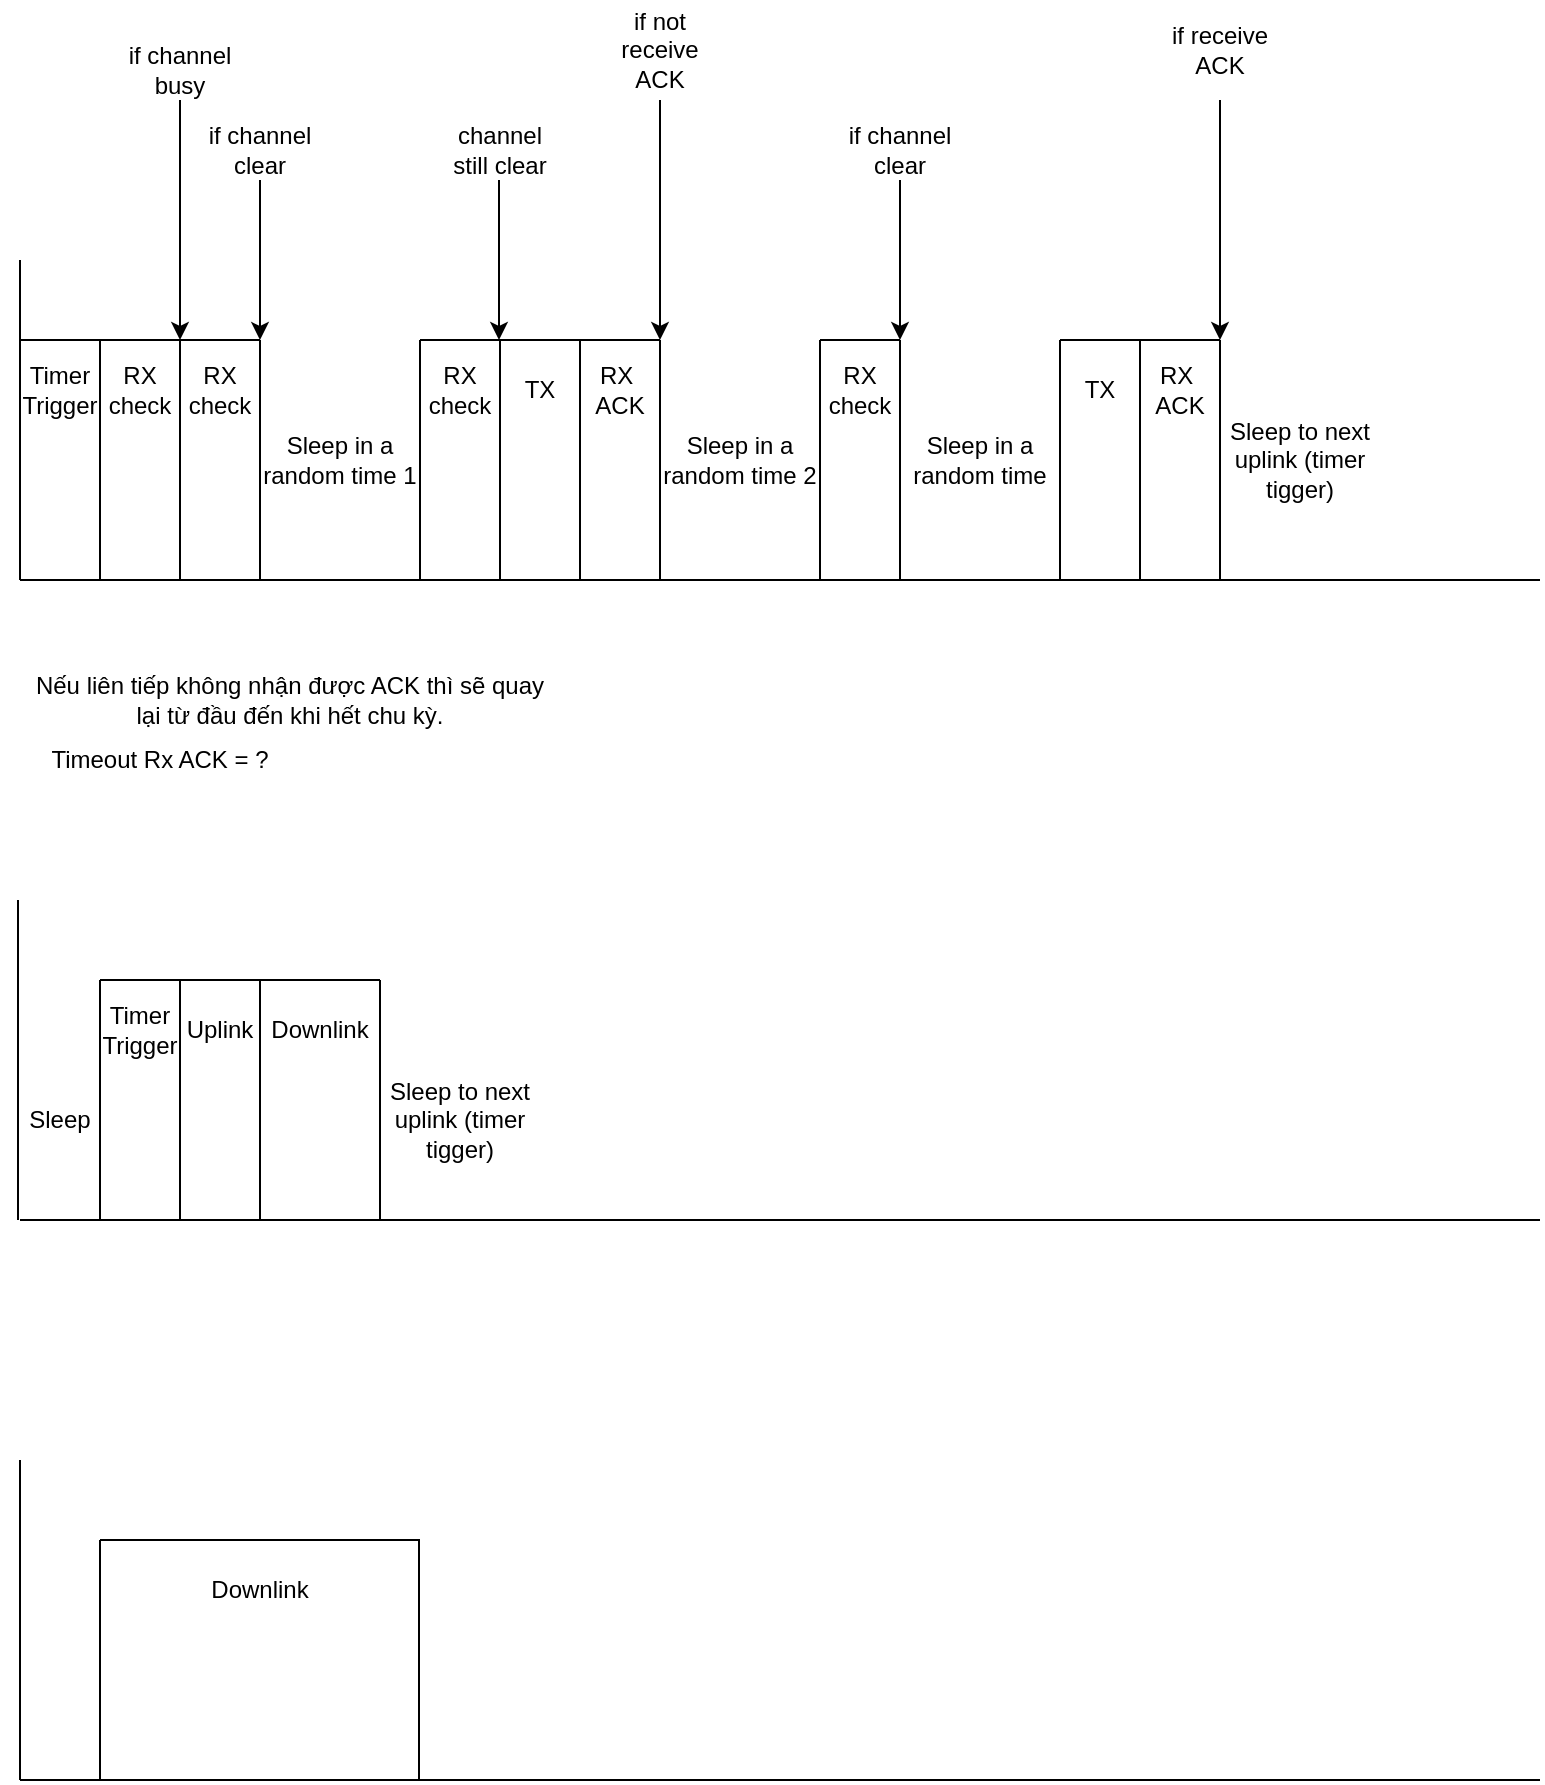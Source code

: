<mxfile version="20.8.16" type="device"><diagram id="Hcfqg9etYJTCaRirAy26" name="Trang-1"><mxGraphModel dx="1290" dy="573" grid="1" gridSize="10" guides="1" tooltips="1" connect="1" arrows="1" fold="1" page="1" pageScale="1" pageWidth="850" pageHeight="1100" math="0" shadow="0"><root><mxCell id="0"/><mxCell id="1" parent="0"/><mxCell id="wi23dakbVokCN1FUpyaL-1" value="" style="endArrow=none;html=1;rounded=0;" parent="1" edge="1"><mxGeometry width="50" height="50" relative="1" as="geometry"><mxPoint x="40" y="320" as="sourcePoint"/><mxPoint x="800" y="320" as="targetPoint"/></mxGeometry></mxCell><mxCell id="wi23dakbVokCN1FUpyaL-2" value="" style="endArrow=none;html=1;rounded=0;" parent="1" edge="1"><mxGeometry width="50" height="50" relative="1" as="geometry"><mxPoint x="40" y="320" as="sourcePoint"/><mxPoint x="40" y="160" as="targetPoint"/></mxGeometry></mxCell><mxCell id="wi23dakbVokCN1FUpyaL-3" value="" style="endArrow=none;html=1;rounded=0;" parent="1" edge="1"><mxGeometry width="50" height="50" relative="1" as="geometry"><mxPoint x="40" y="320" as="sourcePoint"/><mxPoint x="40" y="200" as="targetPoint"/></mxGeometry></mxCell><mxCell id="wi23dakbVokCN1FUpyaL-4" value="" style="endArrow=none;html=1;rounded=0;" parent="1" edge="1"><mxGeometry width="50" height="50" relative="1" as="geometry"><mxPoint x="40" y="200" as="sourcePoint"/><mxPoint x="80" y="200" as="targetPoint"/></mxGeometry></mxCell><mxCell id="wi23dakbVokCN1FUpyaL-5" value="" style="endArrow=none;html=1;rounded=0;" parent="1" edge="1"><mxGeometry width="50" height="50" relative="1" as="geometry"><mxPoint x="80" y="200" as="sourcePoint"/><mxPoint x="80" y="320" as="targetPoint"/></mxGeometry></mxCell><mxCell id="wi23dakbVokCN1FUpyaL-6" value="Timer&lt;br&gt;Trigger" style="text;html=1;strokeColor=none;fillColor=none;align=center;verticalAlign=middle;whiteSpace=wrap;rounded=0;" parent="1" vertex="1"><mxGeometry x="30" y="210" width="60" height="30" as="geometry"/></mxCell><mxCell id="wi23dakbVokCN1FUpyaL-7" value="" style="endArrow=none;html=1;rounded=0;" parent="1" edge="1"><mxGeometry width="50" height="50" relative="1" as="geometry"><mxPoint x="80" y="320" as="sourcePoint"/><mxPoint x="80" y="200" as="targetPoint"/></mxGeometry></mxCell><mxCell id="wi23dakbVokCN1FUpyaL-8" value="" style="endArrow=none;html=1;rounded=0;" parent="1" edge="1"><mxGeometry width="50" height="50" relative="1" as="geometry"><mxPoint x="80" y="200" as="sourcePoint"/><mxPoint x="120" y="200" as="targetPoint"/></mxGeometry></mxCell><mxCell id="wi23dakbVokCN1FUpyaL-9" value="" style="endArrow=none;html=1;rounded=0;" parent="1" edge="1"><mxGeometry width="50" height="50" relative="1" as="geometry"><mxPoint x="120" y="200" as="sourcePoint"/><mxPoint x="120" y="320" as="targetPoint"/></mxGeometry></mxCell><mxCell id="wi23dakbVokCN1FUpyaL-10" value="RX&lt;br&gt;check" style="text;html=1;strokeColor=none;fillColor=none;align=center;verticalAlign=middle;whiteSpace=wrap;rounded=0;" parent="1" vertex="1"><mxGeometry x="70" y="210" width="60" height="30" as="geometry"/></mxCell><mxCell id="wi23dakbVokCN1FUpyaL-12" value="if channel busy" style="text;html=1;strokeColor=none;fillColor=none;align=center;verticalAlign=middle;whiteSpace=wrap;rounded=0;" parent="1" vertex="1"><mxGeometry x="90" y="50" width="60" height="30" as="geometry"/></mxCell><mxCell id="wi23dakbVokCN1FUpyaL-13" value="" style="endArrow=classic;html=1;rounded=0;exitX=0.5;exitY=1;exitDx=0;exitDy=0;" parent="1" source="wi23dakbVokCN1FUpyaL-12" edge="1"><mxGeometry width="50" height="50" relative="1" as="geometry"><mxPoint x="360" y="220" as="sourcePoint"/><mxPoint x="120" y="200" as="targetPoint"/></mxGeometry></mxCell><mxCell id="wi23dakbVokCN1FUpyaL-18" value="" style="endArrow=none;html=1;rounded=0;" parent="1" edge="1"><mxGeometry width="50" height="50" relative="1" as="geometry"><mxPoint x="120" y="200" as="sourcePoint"/><mxPoint x="120" y="320" as="targetPoint"/></mxGeometry></mxCell><mxCell id="wi23dakbVokCN1FUpyaL-19" value="" style="endArrow=none;html=1;rounded=0;" parent="1" edge="1"><mxGeometry width="50" height="50" relative="1" as="geometry"><mxPoint x="120" y="320" as="sourcePoint"/><mxPoint x="120" y="200" as="targetPoint"/></mxGeometry></mxCell><mxCell id="wi23dakbVokCN1FUpyaL-20" value="" style="endArrow=none;html=1;rounded=0;" parent="1" edge="1"><mxGeometry width="50" height="50" relative="1" as="geometry"><mxPoint x="120" y="200" as="sourcePoint"/><mxPoint x="160" y="200" as="targetPoint"/></mxGeometry></mxCell><mxCell id="wi23dakbVokCN1FUpyaL-21" value="" style="endArrow=none;html=1;rounded=0;" parent="1" edge="1"><mxGeometry width="50" height="50" relative="1" as="geometry"><mxPoint x="160" y="200" as="sourcePoint"/><mxPoint x="160" y="320" as="targetPoint"/></mxGeometry></mxCell><mxCell id="wi23dakbVokCN1FUpyaL-22" value="RX&lt;br&gt;check" style="text;html=1;strokeColor=none;fillColor=none;align=center;verticalAlign=middle;whiteSpace=wrap;rounded=0;" parent="1" vertex="1"><mxGeometry x="110" y="210" width="60" height="30" as="geometry"/></mxCell><mxCell id="wi23dakbVokCN1FUpyaL-23" value="if channel clear" style="text;html=1;strokeColor=none;fillColor=none;align=center;verticalAlign=middle;whiteSpace=wrap;rounded=0;" parent="1" vertex="1"><mxGeometry x="130" y="90" width="60" height="30" as="geometry"/></mxCell><mxCell id="wi23dakbVokCN1FUpyaL-24" value="" style="endArrow=classic;html=1;rounded=0;exitX=0.5;exitY=1;exitDx=0;exitDy=0;" parent="1" edge="1"><mxGeometry width="50" height="50" relative="1" as="geometry"><mxPoint x="160" y="120" as="sourcePoint"/><mxPoint x="160" y="200" as="targetPoint"/></mxGeometry></mxCell><mxCell id="wi23dakbVokCN1FUpyaL-26" value="Sleep in a random time 1" style="text;html=1;strokeColor=none;fillColor=none;align=center;verticalAlign=middle;whiteSpace=wrap;rounded=0;" parent="1" vertex="1"><mxGeometry x="160" y="200" width="80" height="120" as="geometry"/></mxCell><mxCell id="wi23dakbVokCN1FUpyaL-37" value="" style="endArrow=none;html=1;rounded=0;" parent="1" edge="1"><mxGeometry width="50" height="50" relative="1" as="geometry"><mxPoint x="280" y="200" as="sourcePoint"/><mxPoint x="280" y="320" as="targetPoint"/></mxGeometry></mxCell><mxCell id="wi23dakbVokCN1FUpyaL-38" value="" style="endArrow=none;html=1;rounded=0;" parent="1" edge="1"><mxGeometry width="50" height="50" relative="1" as="geometry"><mxPoint x="280" y="200" as="sourcePoint"/><mxPoint x="280" y="320" as="targetPoint"/></mxGeometry></mxCell><mxCell id="wi23dakbVokCN1FUpyaL-39" value="" style="endArrow=none;html=1;rounded=0;" parent="1" edge="1"><mxGeometry width="50" height="50" relative="1" as="geometry"><mxPoint x="280" y="320" as="sourcePoint"/><mxPoint x="280" y="200" as="targetPoint"/></mxGeometry></mxCell><mxCell id="wi23dakbVokCN1FUpyaL-40" value="" style="endArrow=none;html=1;rounded=0;" parent="1" edge="1"><mxGeometry width="50" height="50" relative="1" as="geometry"><mxPoint x="280" y="200" as="sourcePoint"/><mxPoint x="320" y="200" as="targetPoint"/></mxGeometry></mxCell><mxCell id="wi23dakbVokCN1FUpyaL-41" value="" style="endArrow=none;html=1;rounded=0;" parent="1" edge="1"><mxGeometry width="50" height="50" relative="1" as="geometry"><mxPoint x="320" y="200" as="sourcePoint"/><mxPoint x="320" y="320" as="targetPoint"/></mxGeometry></mxCell><mxCell id="wi23dakbVokCN1FUpyaL-42" value="TX" style="text;html=1;strokeColor=none;fillColor=none;align=center;verticalAlign=middle;whiteSpace=wrap;rounded=0;" parent="1" vertex="1"><mxGeometry x="270" y="210" width="60" height="30" as="geometry"/></mxCell><mxCell id="wi23dakbVokCN1FUpyaL-43" value="" style="endArrow=none;html=1;rounded=0;" parent="1" edge="1"><mxGeometry width="50" height="50" relative="1" as="geometry"><mxPoint x="320" y="200" as="sourcePoint"/><mxPoint x="320" y="320" as="targetPoint"/></mxGeometry></mxCell><mxCell id="wi23dakbVokCN1FUpyaL-44" value="" style="endArrow=none;html=1;rounded=0;" parent="1" edge="1"><mxGeometry width="50" height="50" relative="1" as="geometry"><mxPoint x="320" y="200" as="sourcePoint"/><mxPoint x="320" y="320" as="targetPoint"/></mxGeometry></mxCell><mxCell id="wi23dakbVokCN1FUpyaL-45" value="" style="endArrow=none;html=1;rounded=0;" parent="1" edge="1"><mxGeometry width="50" height="50" relative="1" as="geometry"><mxPoint x="320" y="320" as="sourcePoint"/><mxPoint x="320" y="200" as="targetPoint"/></mxGeometry></mxCell><mxCell id="wi23dakbVokCN1FUpyaL-46" value="" style="endArrow=none;html=1;rounded=0;" parent="1" edge="1"><mxGeometry width="50" height="50" relative="1" as="geometry"><mxPoint x="320" y="200" as="sourcePoint"/><mxPoint x="360" y="200" as="targetPoint"/></mxGeometry></mxCell><mxCell id="wi23dakbVokCN1FUpyaL-47" value="" style="endArrow=none;html=1;rounded=0;" parent="1" edge="1"><mxGeometry width="50" height="50" relative="1" as="geometry"><mxPoint x="360" y="200" as="sourcePoint"/><mxPoint x="360" y="320" as="targetPoint"/></mxGeometry></mxCell><mxCell id="wi23dakbVokCN1FUpyaL-48" value="RX&amp;nbsp;&lt;br&gt;ACK" style="text;html=1;strokeColor=none;fillColor=none;align=center;verticalAlign=middle;whiteSpace=wrap;rounded=0;" parent="1" vertex="1"><mxGeometry x="310" y="210" width="60" height="30" as="geometry"/></mxCell><mxCell id="wi23dakbVokCN1FUpyaL-55" value="if not receive ACK" style="text;html=1;strokeColor=none;fillColor=none;align=center;verticalAlign=middle;whiteSpace=wrap;rounded=0;" parent="1" vertex="1"><mxGeometry x="330" y="30" width="60" height="50" as="geometry"/></mxCell><mxCell id="wi23dakbVokCN1FUpyaL-56" value="" style="endArrow=classic;html=1;rounded=0;exitX=0.5;exitY=1;exitDx=0;exitDy=0;" parent="1" source="wi23dakbVokCN1FUpyaL-55" edge="1"><mxGeometry width="50" height="50" relative="1" as="geometry"><mxPoint x="400" y="210" as="sourcePoint"/><mxPoint x="360" y="200" as="targetPoint"/></mxGeometry></mxCell><mxCell id="wi23dakbVokCN1FUpyaL-57" value="Sleep in a random time 2" style="text;html=1;strokeColor=none;fillColor=none;align=center;verticalAlign=middle;whiteSpace=wrap;rounded=0;" parent="1" vertex="1"><mxGeometry x="360" y="200" width="80" height="120" as="geometry"/></mxCell><mxCell id="wi23dakbVokCN1FUpyaL-58" value="" style="endArrow=none;html=1;rounded=0;" parent="1" edge="1"><mxGeometry width="50" height="50" relative="1" as="geometry"><mxPoint x="440" y="200" as="sourcePoint"/><mxPoint x="440" y="320" as="targetPoint"/></mxGeometry></mxCell><mxCell id="wi23dakbVokCN1FUpyaL-59" value="" style="endArrow=none;html=1;rounded=0;" parent="1" edge="1"><mxGeometry width="50" height="50" relative="1" as="geometry"><mxPoint x="440" y="200" as="sourcePoint"/><mxPoint x="440" y="320" as="targetPoint"/></mxGeometry></mxCell><mxCell id="wi23dakbVokCN1FUpyaL-60" value="" style="endArrow=none;html=1;rounded=0;" parent="1" edge="1"><mxGeometry width="50" height="50" relative="1" as="geometry"><mxPoint x="440" y="320" as="sourcePoint"/><mxPoint x="440" y="200" as="targetPoint"/></mxGeometry></mxCell><mxCell id="wi23dakbVokCN1FUpyaL-61" value="" style="endArrow=none;html=1;rounded=0;" parent="1" edge="1"><mxGeometry width="50" height="50" relative="1" as="geometry"><mxPoint x="440" y="200" as="sourcePoint"/><mxPoint x="480" y="200" as="targetPoint"/></mxGeometry></mxCell><mxCell id="wi23dakbVokCN1FUpyaL-62" value="" style="endArrow=none;html=1;rounded=0;" parent="1" edge="1"><mxGeometry width="50" height="50" relative="1" as="geometry"><mxPoint x="480" y="200" as="sourcePoint"/><mxPoint x="480" y="320" as="targetPoint"/></mxGeometry></mxCell><mxCell id="wi23dakbVokCN1FUpyaL-63" value="Sleep in a random time" style="text;html=1;strokeColor=none;fillColor=none;align=center;verticalAlign=middle;whiteSpace=wrap;rounded=0;" parent="1" vertex="1"><mxGeometry x="480" y="200" width="80" height="120" as="geometry"/></mxCell><mxCell id="wi23dakbVokCN1FUpyaL-64" value="" style="endArrow=none;html=1;rounded=0;" parent="1" edge="1"><mxGeometry width="50" height="50" relative="1" as="geometry"><mxPoint x="560" y="200" as="sourcePoint"/><mxPoint x="560" y="320" as="targetPoint"/></mxGeometry></mxCell><mxCell id="wi23dakbVokCN1FUpyaL-65" value="" style="endArrow=none;html=1;rounded=0;" parent="1" edge="1"><mxGeometry width="50" height="50" relative="1" as="geometry"><mxPoint x="560" y="200" as="sourcePoint"/><mxPoint x="560" y="320" as="targetPoint"/></mxGeometry></mxCell><mxCell id="wi23dakbVokCN1FUpyaL-66" value="" style="endArrow=none;html=1;rounded=0;" parent="1" edge="1"><mxGeometry width="50" height="50" relative="1" as="geometry"><mxPoint x="560" y="320" as="sourcePoint"/><mxPoint x="560" y="200" as="targetPoint"/></mxGeometry></mxCell><mxCell id="wi23dakbVokCN1FUpyaL-67" value="" style="endArrow=none;html=1;rounded=0;" parent="1" edge="1"><mxGeometry width="50" height="50" relative="1" as="geometry"><mxPoint x="560" y="200" as="sourcePoint"/><mxPoint x="600" y="200" as="targetPoint"/></mxGeometry></mxCell><mxCell id="wi23dakbVokCN1FUpyaL-68" value="" style="endArrow=none;html=1;rounded=0;" parent="1" edge="1"><mxGeometry width="50" height="50" relative="1" as="geometry"><mxPoint x="600" y="200" as="sourcePoint"/><mxPoint x="600" y="320" as="targetPoint"/></mxGeometry></mxCell><mxCell id="wi23dakbVokCN1FUpyaL-69" value="TX" style="text;html=1;strokeColor=none;fillColor=none;align=center;verticalAlign=middle;whiteSpace=wrap;rounded=0;" parent="1" vertex="1"><mxGeometry x="550" y="210" width="60" height="30" as="geometry"/></mxCell><mxCell id="wi23dakbVokCN1FUpyaL-70" value="" style="endArrow=none;html=1;rounded=0;" parent="1" edge="1"><mxGeometry width="50" height="50" relative="1" as="geometry"><mxPoint x="600" y="200" as="sourcePoint"/><mxPoint x="600" y="320" as="targetPoint"/></mxGeometry></mxCell><mxCell id="wi23dakbVokCN1FUpyaL-71" value="" style="endArrow=none;html=1;rounded=0;" parent="1" edge="1"><mxGeometry width="50" height="50" relative="1" as="geometry"><mxPoint x="600" y="200" as="sourcePoint"/><mxPoint x="600" y="320" as="targetPoint"/></mxGeometry></mxCell><mxCell id="wi23dakbVokCN1FUpyaL-72" value="" style="endArrow=none;html=1;rounded=0;" parent="1" edge="1"><mxGeometry width="50" height="50" relative="1" as="geometry"><mxPoint x="600" y="320" as="sourcePoint"/><mxPoint x="600" y="200" as="targetPoint"/></mxGeometry></mxCell><mxCell id="wi23dakbVokCN1FUpyaL-73" value="" style="endArrow=none;html=1;rounded=0;" parent="1" edge="1"><mxGeometry width="50" height="50" relative="1" as="geometry"><mxPoint x="600" y="200" as="sourcePoint"/><mxPoint x="640" y="200" as="targetPoint"/></mxGeometry></mxCell><mxCell id="wi23dakbVokCN1FUpyaL-74" value="" style="endArrow=none;html=1;rounded=0;" parent="1" edge="1"><mxGeometry width="50" height="50" relative="1" as="geometry"><mxPoint x="640" y="200" as="sourcePoint"/><mxPoint x="640" y="320" as="targetPoint"/></mxGeometry></mxCell><mxCell id="wi23dakbVokCN1FUpyaL-75" value="RX&amp;nbsp;&lt;br&gt;ACK" style="text;html=1;strokeColor=none;fillColor=none;align=center;verticalAlign=middle;whiteSpace=wrap;rounded=0;" parent="1" vertex="1"><mxGeometry x="590" y="210" width="60" height="30" as="geometry"/></mxCell><mxCell id="wi23dakbVokCN1FUpyaL-76" value="RX&lt;br&gt;check" style="text;html=1;strokeColor=none;fillColor=none;align=center;verticalAlign=middle;whiteSpace=wrap;rounded=0;" parent="1" vertex="1"><mxGeometry x="430" y="210" width="60" height="30" as="geometry"/></mxCell><mxCell id="wi23dakbVokCN1FUpyaL-78" value="if channel clear" style="text;html=1;strokeColor=none;fillColor=none;align=center;verticalAlign=middle;whiteSpace=wrap;rounded=0;" parent="1" vertex="1"><mxGeometry x="450" y="90" width="60" height="30" as="geometry"/></mxCell><mxCell id="wi23dakbVokCN1FUpyaL-79" value="" style="endArrow=classic;html=1;rounded=0;exitX=0.5;exitY=1;exitDx=0;exitDy=0;" parent="1" source="wi23dakbVokCN1FUpyaL-78" edge="1"><mxGeometry width="50" height="50" relative="1" as="geometry"><mxPoint x="680" y="220" as="sourcePoint"/><mxPoint x="480" y="200" as="targetPoint"/></mxGeometry></mxCell><mxCell id="wi23dakbVokCN1FUpyaL-81" value="if receive ACK" style="text;html=1;strokeColor=none;fillColor=none;align=center;verticalAlign=middle;whiteSpace=wrap;rounded=0;" parent="1" vertex="1"><mxGeometry x="610" y="30" width="60" height="50" as="geometry"/></mxCell><mxCell id="wi23dakbVokCN1FUpyaL-82" value="" style="endArrow=classic;html=1;rounded=0;exitX=0.5;exitY=1;exitDx=0;exitDy=0;" parent="1" source="wi23dakbVokCN1FUpyaL-81" edge="1"><mxGeometry width="50" height="50" relative="1" as="geometry"><mxPoint x="680" y="210" as="sourcePoint"/><mxPoint x="640" y="200" as="targetPoint"/></mxGeometry></mxCell><mxCell id="wi23dakbVokCN1FUpyaL-83" value="Sleep to next uplink (timer tigger)" style="text;html=1;strokeColor=none;fillColor=none;align=center;verticalAlign=middle;whiteSpace=wrap;rounded=0;" parent="1" vertex="1"><mxGeometry x="640" y="200" width="80" height="120" as="geometry"/></mxCell><mxCell id="wi23dakbVokCN1FUpyaL-85" value="Nếu liên tiếp không nhận được ACK thì sẽ quay lại từ đầu đến khi hết chu kỳ." style="text;html=1;strokeColor=none;fillColor=none;align=center;verticalAlign=middle;whiteSpace=wrap;rounded=0;" parent="1" vertex="1"><mxGeometry x="40" y="360" width="270" height="40" as="geometry"/></mxCell><mxCell id="wi23dakbVokCN1FUpyaL-86" value="Timeout Rx ACK = ?" style="text;html=1;strokeColor=none;fillColor=none;align=center;verticalAlign=middle;whiteSpace=wrap;rounded=0;" parent="1" vertex="1"><mxGeometry x="40" y="400" width="140" height="20" as="geometry"/></mxCell><mxCell id="wi23dakbVokCN1FUpyaL-89" value="" style="endArrow=none;html=1;rounded=0;" parent="1" edge="1"><mxGeometry x="-1" y="211" width="50" height="50" relative="1" as="geometry"><mxPoint x="39" y="640" as="sourcePoint"/><mxPoint x="39" y="480" as="targetPoint"/><mxPoint x="191" y="210" as="offset"/></mxGeometry></mxCell><mxCell id="wi23dakbVokCN1FUpyaL-90" value="" style="endArrow=none;html=1;rounded=0;" parent="1" edge="1"><mxGeometry width="50" height="50" relative="1" as="geometry"><mxPoint x="40" y="640" as="sourcePoint"/><mxPoint x="800" y="640" as="targetPoint"/></mxGeometry></mxCell><mxCell id="wi23dakbVokCN1FUpyaL-95" value="" style="endArrow=none;html=1;rounded=0;" parent="1" edge="1"><mxGeometry width="50" height="50" relative="1" as="geometry"><mxPoint x="80" y="640" as="sourcePoint"/><mxPoint x="80" y="520" as="targetPoint"/></mxGeometry></mxCell><mxCell id="wi23dakbVokCN1FUpyaL-96" value="" style="endArrow=none;html=1;rounded=0;" parent="1" edge="1"><mxGeometry width="50" height="50" relative="1" as="geometry"><mxPoint x="80" y="520" as="sourcePoint"/><mxPoint x="120" y="520" as="targetPoint"/></mxGeometry></mxCell><mxCell id="wi23dakbVokCN1FUpyaL-97" value="" style="endArrow=none;html=1;rounded=0;" parent="1" edge="1"><mxGeometry width="50" height="50" relative="1" as="geometry"><mxPoint x="120" y="520" as="sourcePoint"/><mxPoint x="120" y="640" as="targetPoint"/></mxGeometry></mxCell><mxCell id="wi23dakbVokCN1FUpyaL-98" value="Timer&lt;br&gt;Trigger" style="text;html=1;strokeColor=none;fillColor=none;align=center;verticalAlign=middle;whiteSpace=wrap;rounded=0;" parent="1" vertex="1"><mxGeometry x="70" y="530" width="60" height="30" as="geometry"/></mxCell><mxCell id="wi23dakbVokCN1FUpyaL-99" value="" style="endArrow=none;html=1;rounded=0;" parent="1" edge="1"><mxGeometry width="50" height="50" relative="1" as="geometry"><mxPoint x="120" y="640" as="sourcePoint"/><mxPoint x="120" y="520" as="targetPoint"/></mxGeometry></mxCell><mxCell id="wi23dakbVokCN1FUpyaL-100" value="" style="endArrow=none;html=1;rounded=0;" parent="1" edge="1"><mxGeometry width="50" height="50" relative="1" as="geometry"><mxPoint x="120" y="640" as="sourcePoint"/><mxPoint x="120" y="520" as="targetPoint"/></mxGeometry></mxCell><mxCell id="wi23dakbVokCN1FUpyaL-101" value="" style="endArrow=none;html=1;rounded=0;" parent="1" edge="1"><mxGeometry width="50" height="50" relative="1" as="geometry"><mxPoint x="120" y="520" as="sourcePoint"/><mxPoint x="160" y="520" as="targetPoint"/></mxGeometry></mxCell><mxCell id="wi23dakbVokCN1FUpyaL-102" value="" style="endArrow=none;html=1;rounded=0;" parent="1" edge="1"><mxGeometry width="50" height="50" relative="1" as="geometry"><mxPoint x="160" y="520" as="sourcePoint"/><mxPoint x="160" y="640" as="targetPoint"/></mxGeometry></mxCell><mxCell id="wi23dakbVokCN1FUpyaL-103" value="Uplink" style="text;html=1;strokeColor=none;fillColor=none;align=center;verticalAlign=middle;whiteSpace=wrap;rounded=0;" parent="1" vertex="1"><mxGeometry x="110" y="530" width="60" height="30" as="geometry"/></mxCell><mxCell id="wi23dakbVokCN1FUpyaL-104" value="" style="endArrow=none;html=1;rounded=0;" parent="1" edge="1"><mxGeometry x="-1" y="-196" width="50" height="50" relative="1" as="geometry"><mxPoint x="160" y="640" as="sourcePoint"/><mxPoint x="160" y="520" as="targetPoint"/><mxPoint x="-146" y="190" as="offset"/></mxGeometry></mxCell><mxCell id="wi23dakbVokCN1FUpyaL-112" value="" style="endArrow=none;html=1;rounded=0;" parent="1" edge="1"><mxGeometry width="50" height="50" relative="1" as="geometry"><mxPoint x="160" y="520" as="sourcePoint"/><mxPoint x="160" y="640" as="targetPoint"/></mxGeometry></mxCell><mxCell id="wi23dakbVokCN1FUpyaL-113" value="" style="endArrow=none;html=1;rounded=0;" parent="1" edge="1"><mxGeometry width="50" height="50" relative="1" as="geometry"><mxPoint x="160" y="640" as="sourcePoint"/><mxPoint x="160" y="520" as="targetPoint"/></mxGeometry></mxCell><mxCell id="wi23dakbVokCN1FUpyaL-114" value="" style="endArrow=none;html=1;rounded=0;" parent="1" edge="1"><mxGeometry width="50" height="50" relative="1" as="geometry"><mxPoint x="160" y="640" as="sourcePoint"/><mxPoint x="160" y="520" as="targetPoint"/></mxGeometry></mxCell><mxCell id="wi23dakbVokCN1FUpyaL-115" value="" style="endArrow=none;html=1;rounded=0;" parent="1" edge="1"><mxGeometry width="50" height="50" relative="1" as="geometry"><mxPoint x="160" y="520" as="sourcePoint"/><mxPoint x="220" y="520" as="targetPoint"/></mxGeometry></mxCell><mxCell id="wi23dakbVokCN1FUpyaL-117" value="Downlink" style="text;html=1;strokeColor=none;fillColor=none;align=center;verticalAlign=middle;whiteSpace=wrap;rounded=0;" parent="1" vertex="1"><mxGeometry x="160" y="530" width="60" height="30" as="geometry"/></mxCell><mxCell id="wi23dakbVokCN1FUpyaL-118" value="" style="endArrow=none;html=1;rounded=0;" parent="1" edge="1"><mxGeometry x="-1" y="-196" width="50" height="50" relative="1" as="geometry"><mxPoint x="220" y="640" as="sourcePoint"/><mxPoint x="220" y="520" as="targetPoint"/><mxPoint x="-146" y="190" as="offset"/></mxGeometry></mxCell><mxCell id="wi23dakbVokCN1FUpyaL-119" value="Sleep to next uplink (timer tigger)" style="text;html=1;strokeColor=none;fillColor=none;align=center;verticalAlign=middle;whiteSpace=wrap;rounded=0;" parent="1" vertex="1"><mxGeometry x="220" y="530" width="80" height="120" as="geometry"/></mxCell><mxCell id="wi23dakbVokCN1FUpyaL-120" value="Sleep" style="text;html=1;strokeColor=none;fillColor=none;align=center;verticalAlign=middle;whiteSpace=wrap;rounded=0;" parent="1" vertex="1"><mxGeometry x="30" y="575" width="60" height="30" as="geometry"/></mxCell><mxCell id="wi23dakbVokCN1FUpyaL-121" value="" style="endArrow=none;html=1;rounded=0;" parent="1" edge="1"><mxGeometry x="-1" y="211" width="50" height="50" relative="1" as="geometry"><mxPoint x="40" y="920" as="sourcePoint"/><mxPoint x="40" y="760" as="targetPoint"/><mxPoint x="191" y="210" as="offset"/></mxGeometry></mxCell><mxCell id="wi23dakbVokCN1FUpyaL-122" value="" style="endArrow=none;html=1;rounded=0;" parent="1" edge="1"><mxGeometry width="50" height="50" relative="1" as="geometry"><mxPoint x="40" y="920" as="sourcePoint"/><mxPoint x="800" y="920" as="targetPoint"/></mxGeometry></mxCell><mxCell id="wi23dakbVokCN1FUpyaL-123" value="" style="endArrow=none;html=1;rounded=0;" parent="1" edge="1"><mxGeometry width="50" height="50" relative="1" as="geometry"><mxPoint x="80" y="920" as="sourcePoint"/><mxPoint x="80" y="800" as="targetPoint"/></mxGeometry></mxCell><mxCell id="wi23dakbVokCN1FUpyaL-124" value="" style="endArrow=none;html=1;rounded=0;" parent="1" edge="1"><mxGeometry width="50" height="50" relative="1" as="geometry"><mxPoint x="80" y="800" as="sourcePoint"/><mxPoint x="240" y="800" as="targetPoint"/></mxGeometry></mxCell><mxCell id="wi23dakbVokCN1FUpyaL-125" value="" style="endArrow=none;html=1;rounded=0;" parent="1" edge="1"><mxGeometry width="50" height="50" relative="1" as="geometry"><mxPoint x="239.5" y="800" as="sourcePoint"/><mxPoint x="239.5" y="920" as="targetPoint"/></mxGeometry></mxCell><mxCell id="wi23dakbVokCN1FUpyaL-126" value="Downlink" style="text;html=1;strokeColor=none;fillColor=none;align=center;verticalAlign=middle;whiteSpace=wrap;rounded=0;" parent="1" vertex="1"><mxGeometry x="130" y="810" width="60" height="30" as="geometry"/></mxCell><mxCell id="nZ4fFFxLD59z1oNU6HNs-1" value="" style="endArrow=none;html=1;rounded=0;" edge="1" parent="1"><mxGeometry width="50" height="50" relative="1" as="geometry"><mxPoint x="240" y="200" as="sourcePoint"/><mxPoint x="240" y="320" as="targetPoint"/></mxGeometry></mxCell><mxCell id="nZ4fFFxLD59z1oNU6HNs-2" value="" style="endArrow=none;html=1;rounded=0;" edge="1" parent="1"><mxGeometry width="50" height="50" relative="1" as="geometry"><mxPoint x="240" y="320" as="sourcePoint"/><mxPoint x="240" y="200" as="targetPoint"/></mxGeometry></mxCell><mxCell id="nZ4fFFxLD59z1oNU6HNs-3" value="" style="endArrow=none;html=1;rounded=0;" edge="1" parent="1"><mxGeometry width="50" height="50" relative="1" as="geometry"><mxPoint x="240" y="200" as="sourcePoint"/><mxPoint x="280" y="200" as="targetPoint"/></mxGeometry></mxCell><mxCell id="nZ4fFFxLD59z1oNU6HNs-4" value="" style="endArrow=none;html=1;rounded=0;" edge="1" parent="1"><mxGeometry width="50" height="50" relative="1" as="geometry"><mxPoint x="280" y="200" as="sourcePoint"/><mxPoint x="280" y="320" as="targetPoint"/></mxGeometry></mxCell><mxCell id="nZ4fFFxLD59z1oNU6HNs-5" value="RX&lt;br&gt;check" style="text;html=1;strokeColor=none;fillColor=none;align=center;verticalAlign=middle;whiteSpace=wrap;rounded=0;" vertex="1" parent="1"><mxGeometry x="230" y="210" width="60" height="30" as="geometry"/></mxCell><mxCell id="nZ4fFFxLD59z1oNU6HNs-6" value="" style="endArrow=none;html=1;rounded=0;" edge="1" parent="1"><mxGeometry width="50" height="50" relative="1" as="geometry"><mxPoint x="280" y="200" as="sourcePoint"/><mxPoint x="280" y="320" as="targetPoint"/></mxGeometry></mxCell><mxCell id="nZ4fFFxLD59z1oNU6HNs-7" value="" style="endArrow=none;html=1;rounded=0;" edge="1" parent="1"><mxGeometry width="50" height="50" relative="1" as="geometry"><mxPoint x="280" y="320" as="sourcePoint"/><mxPoint x="280" y="200" as="targetPoint"/></mxGeometry></mxCell><mxCell id="nZ4fFFxLD59z1oNU6HNs-8" value="channel still clear" style="text;html=1;strokeColor=none;fillColor=none;align=center;verticalAlign=middle;whiteSpace=wrap;rounded=0;" vertex="1" parent="1"><mxGeometry x="250" y="90" width="60" height="30" as="geometry"/></mxCell><mxCell id="nZ4fFFxLD59z1oNU6HNs-9" value="" style="endArrow=classic;html=1;rounded=0;exitX=0.5;exitY=1;exitDx=0;exitDy=0;" edge="1" parent="1"><mxGeometry width="50" height="50" relative="1" as="geometry"><mxPoint x="279.5" y="120" as="sourcePoint"/><mxPoint x="279.5" y="200" as="targetPoint"/></mxGeometry></mxCell></root></mxGraphModel></diagram></mxfile>